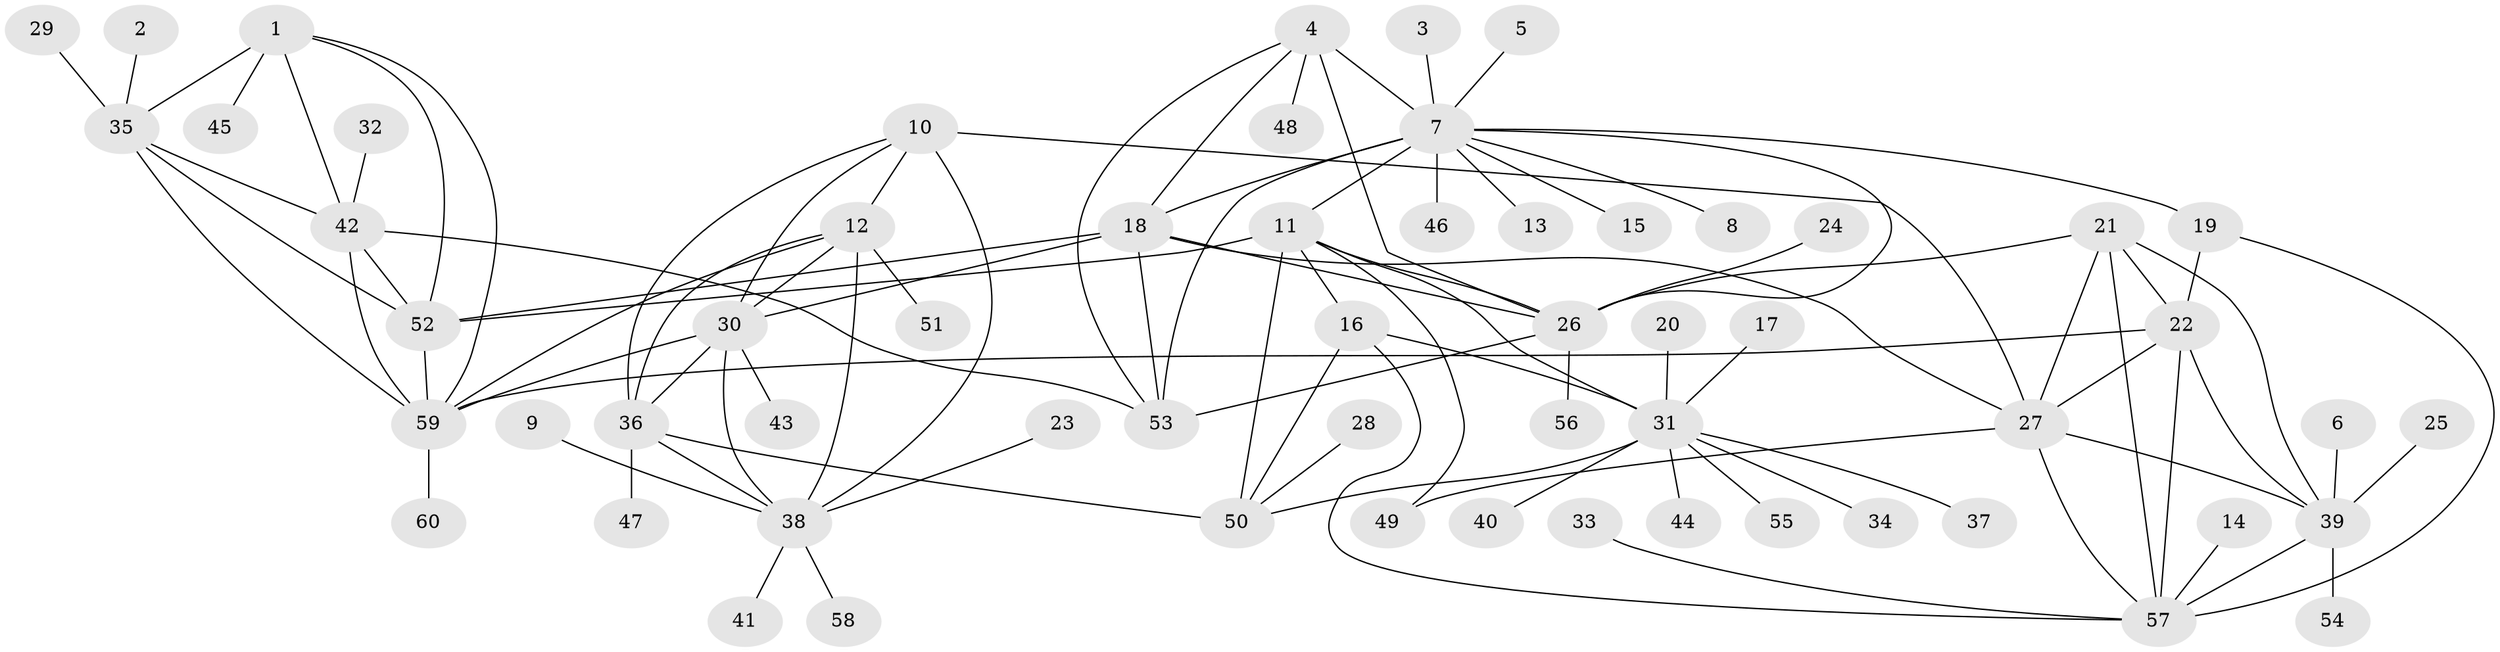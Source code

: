 // original degree distribution, {6: 0.041666666666666664, 9: 0.06666666666666667, 8: 0.058333333333333334, 7: 0.03333333333333333, 10: 0.03333333333333333, 11: 0.016666666666666666, 2: 0.125, 1: 0.5833333333333334, 3: 0.03333333333333333, 4: 0.008333333333333333}
// Generated by graph-tools (version 1.1) at 2025/02/03/09/25 03:02:44]
// undirected, 60 vertices, 99 edges
graph export_dot {
graph [start="1"]
  node [color=gray90,style=filled];
  1;
  2;
  3;
  4;
  5;
  6;
  7;
  8;
  9;
  10;
  11;
  12;
  13;
  14;
  15;
  16;
  17;
  18;
  19;
  20;
  21;
  22;
  23;
  24;
  25;
  26;
  27;
  28;
  29;
  30;
  31;
  32;
  33;
  34;
  35;
  36;
  37;
  38;
  39;
  40;
  41;
  42;
  43;
  44;
  45;
  46;
  47;
  48;
  49;
  50;
  51;
  52;
  53;
  54;
  55;
  56;
  57;
  58;
  59;
  60;
  1 -- 35 [weight=2.0];
  1 -- 42 [weight=1.0];
  1 -- 45 [weight=1.0];
  1 -- 52 [weight=1.0];
  1 -- 59 [weight=1.0];
  2 -- 35 [weight=1.0];
  3 -- 7 [weight=1.0];
  4 -- 7 [weight=2.0];
  4 -- 18 [weight=1.0];
  4 -- 26 [weight=1.0];
  4 -- 48 [weight=1.0];
  4 -- 53 [weight=1.0];
  5 -- 7 [weight=1.0];
  6 -- 39 [weight=1.0];
  7 -- 8 [weight=1.0];
  7 -- 11 [weight=1.0];
  7 -- 13 [weight=1.0];
  7 -- 15 [weight=1.0];
  7 -- 18 [weight=2.0];
  7 -- 19 [weight=1.0];
  7 -- 26 [weight=2.0];
  7 -- 46 [weight=1.0];
  7 -- 53 [weight=2.0];
  9 -- 38 [weight=1.0];
  10 -- 12 [weight=1.0];
  10 -- 27 [weight=1.0];
  10 -- 30 [weight=1.0];
  10 -- 36 [weight=1.0];
  10 -- 38 [weight=2.0];
  11 -- 16 [weight=2.0];
  11 -- 26 [weight=1.0];
  11 -- 31 [weight=4.0];
  11 -- 49 [weight=1.0];
  11 -- 50 [weight=2.0];
  11 -- 52 [weight=1.0];
  12 -- 30 [weight=1.0];
  12 -- 36 [weight=1.0];
  12 -- 38 [weight=2.0];
  12 -- 51 [weight=1.0];
  12 -- 59 [weight=1.0];
  14 -- 57 [weight=1.0];
  16 -- 31 [weight=2.0];
  16 -- 50 [weight=1.0];
  16 -- 57 [weight=1.0];
  17 -- 31 [weight=1.0];
  18 -- 26 [weight=1.0];
  18 -- 27 [weight=1.0];
  18 -- 30 [weight=1.0];
  18 -- 52 [weight=1.0];
  18 -- 53 [weight=1.0];
  19 -- 22 [weight=1.0];
  19 -- 57 [weight=1.0];
  20 -- 31 [weight=1.0];
  21 -- 22 [weight=1.0];
  21 -- 26 [weight=1.0];
  21 -- 27 [weight=1.0];
  21 -- 39 [weight=2.0];
  21 -- 57 [weight=1.0];
  22 -- 27 [weight=1.0];
  22 -- 39 [weight=2.0];
  22 -- 57 [weight=1.0];
  22 -- 59 [weight=1.0];
  23 -- 38 [weight=1.0];
  24 -- 26 [weight=1.0];
  25 -- 39 [weight=1.0];
  26 -- 53 [weight=1.0];
  26 -- 56 [weight=1.0];
  27 -- 39 [weight=2.0];
  27 -- 49 [weight=1.0];
  27 -- 57 [weight=1.0];
  28 -- 50 [weight=1.0];
  29 -- 35 [weight=1.0];
  30 -- 36 [weight=1.0];
  30 -- 38 [weight=2.0];
  30 -- 43 [weight=1.0];
  30 -- 59 [weight=1.0];
  31 -- 34 [weight=1.0];
  31 -- 37 [weight=1.0];
  31 -- 40 [weight=1.0];
  31 -- 44 [weight=1.0];
  31 -- 50 [weight=2.0];
  31 -- 55 [weight=1.0];
  32 -- 42 [weight=1.0];
  33 -- 57 [weight=1.0];
  35 -- 42 [weight=2.0];
  35 -- 52 [weight=2.0];
  35 -- 59 [weight=2.0];
  36 -- 38 [weight=2.0];
  36 -- 47 [weight=1.0];
  36 -- 50 [weight=1.0];
  38 -- 41 [weight=1.0];
  38 -- 58 [weight=1.0];
  39 -- 54 [weight=1.0];
  39 -- 57 [weight=2.0];
  42 -- 52 [weight=1.0];
  42 -- 53 [weight=1.0];
  42 -- 59 [weight=1.0];
  52 -- 59 [weight=1.0];
  59 -- 60 [weight=1.0];
}
